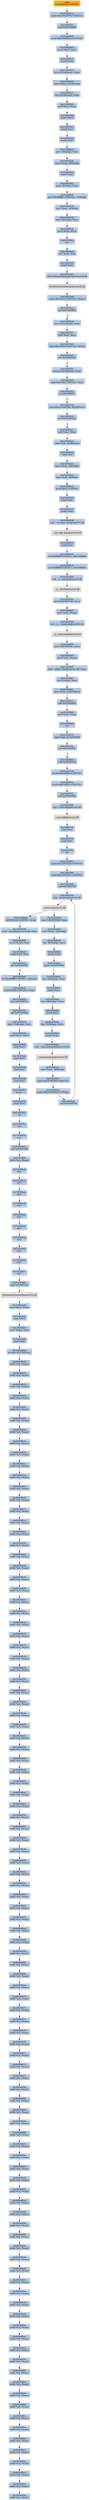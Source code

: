 digraph G {
node[shape=rectangle,style=filled,fillcolor=lightsteelblue,color=lightsteelblue]
bgcolor="transparent"
a0x010055c8pushl_0x70UINT8[label="start\npushl $0x70<UINT8>",color="lightgrey",fillcolor="orange"];
a0x010055capushl_0x1001978UINT32[label="0x010055ca\npushl $0x1001978<UINT32>"];
a0x010055cfcall_0x01005808[label="0x010055cf\ncall 0x01005808"];
a0x01005808pushl_0x100585aUINT32[label="0x01005808\npushl $0x100585a<UINT32>"];
a0x0100580dmovl_fs_0_eax[label="0x0100580d\nmovl %fs:0, %eax"];
a0x01005813pushl_eax[label="0x01005813\npushl %eax"];
a0x01005814movl_0x10esp__eax[label="0x01005814\nmovl 0x10(%esp), %eax"];
a0x01005818movl_ebp_0x10esp_[label="0x01005818\nmovl %ebp, 0x10(%esp)"];
a0x0100581cleal_0x10esp__ebp[label="0x0100581c\nleal 0x10(%esp), %ebp"];
a0x01005820subl_eax_esp[label="0x01005820\nsubl %eax, %esp"];
a0x01005822pushl_ebx[label="0x01005822\npushl %ebx"];
a0x01005823pushl_esi[label="0x01005823\npushl %esi"];
a0x01005824pushl_edi[label="0x01005824\npushl %edi"];
a0x01005825movl__8ebp__eax[label="0x01005825\nmovl -8(%ebp), %eax"];
a0x01005828movl_esp__24ebp_[label="0x01005828\nmovl %esp, -24(%ebp)"];
a0x0100582bpushl_eax[label="0x0100582b\npushl %eax"];
a0x0100582cmovl__4ebp__eax[label="0x0100582c\nmovl -4(%ebp), %eax"];
a0x0100582fmovl_0xffffffffUINT32__4ebp_[label="0x0100582f\nmovl $0xffffffff<UINT32>, -4(%ebp)"];
a0x01005836movl_eax__8ebp_[label="0x01005836\nmovl %eax, -8(%ebp)"];
a0x01005839leal__16ebp__eax[label="0x01005839\nleal -16(%ebp), %eax"];
a0x0100583cmovl_eax_fs_0[label="0x0100583c\nmovl %eax, %fs:0"];
a0x01005842ret[label="0x01005842\nret"];
a0x010055d4xorl_edi_edi[label="0x010055d4\nxorl %edi, %edi"];
a0x010055d6pushl_edi[label="0x010055d6\npushl %edi"];
a0x010055d7call_GetModuleHandleA_kernel32_dll[label="0x010055d7\ncall GetModuleHandleA@kernel32.dll"];
GetModuleHandleA_kernel32_dll[label="GetModuleHandleA@kernel32.dll",color="lightgrey",fillcolor="lightgrey"];
a0x010055ddcmpw_0x5a4dUINT16_eax_[label="0x010055dd\ncmpw $0x5a4d<UINT16>, (%eax)"];
a0x010055e2jne_0x01005603[label="0x010055e2\njne 0x01005603"];
a0x010055e4movl_0x3ceax__ecx[label="0x010055e4\nmovl 0x3c(%eax), %ecx"];
a0x010055e7addl_eax_ecx[label="0x010055e7\naddl %eax, %ecx"];
a0x010055e9cmpl_0x4550UINT32_ecx_[label="0x010055e9\ncmpl $0x4550<UINT32>, (%ecx)"];
a0x010055efjne_0x01005603[label="0x010055ef\njne 0x01005603"];
a0x010055f1movzwl_0x18ecx__eax[label="0x010055f1\nmovzwl 0x18(%ecx), %eax"];
a0x010055f5cmpl_0x10bUINT32_eax[label="0x010055f5\ncmpl $0x10b<UINT32>, %eax"];
a0x010055faje_0x0100561b[label="0x010055fa\nje 0x0100561b"];
a0x0100561bcmpl_0xeUINT8_0x74ecx_[label="0x0100561b\ncmpl $0xe<UINT8>, 0x74(%ecx)"];
a0x0100561fjbe_0x01005603[label="0x0100561f\njbe 0x01005603"];
a0x01005621xorl_eax_eax[label="0x01005621\nxorl %eax, %eax"];
a0x01005623cmpl_edi_0xe8ecx_[label="0x01005623\ncmpl %edi, 0xe8(%ecx)"];
a0x01005629setne_al[label="0x01005629\nsetne %al"];
a0x0100562cmovl_eax__28ebp_[label="0x0100562c\nmovl %eax, -28(%ebp)"];
a0x0100562fmovl_edi__4ebp_[label="0x0100562f\nmovl %edi, -4(%ebp)"];
a0x01005632pushl_0x2UINT8[label="0x01005632\npushl $0x2<UINT8>"];
a0x01005634popl_ebx[label="0x01005634\npopl %ebx"];
a0x01005635pushl_ebx[label="0x01005635\npushl %ebx"];
a0x01005636call___set_app_type_msvcrt_dll[label="0x01005636\ncall __set_app_type@msvcrt.dll"];
a__set_app_type_msvcrt_dll[label="__set_app_type@msvcrt.dll",color="lightgrey",fillcolor="lightgrey"];
a0x0100563cpopl_ecx[label="0x0100563c\npopl %ecx"];
a0x0100563dorl_0xffffffffUINT8_0x01008668[label="0x0100563d\norl $0xffffffff<UINT8>, 0x01008668"];
a0x01005644orl_0xffffffffUINT8_0x0100866c[label="0x01005644\norl $0xffffffff<UINT8>, 0x0100866c"];
a0x0100564bcall___p__fmode_msvcrt_dll[label="0x0100564b\ncall __p__fmode@msvcrt.dll"];
a__p__fmode_msvcrt_dll[label="__p__fmode@msvcrt.dll",color="lightgrey",fillcolor="lightgrey"];
a0x01005651movl_0x01007c00_ecx[label="0x01005651\nmovl 0x01007c00, %ecx"];
a0x01005657movl_ecx_eax_[label="0x01005657\nmovl %ecx, (%eax)"];
a0x01005659call___p__commode_msvcrt_dll[label="0x01005659\ncall __p__commode@msvcrt.dll"];
a__p__commode_msvcrt_dll[label="__p__commode@msvcrt.dll",color="lightgrey",fillcolor="lightgrey"];
a0x0100565fmovl_0x01007bfc_ecx[label="0x0100565f\nmovl 0x01007bfc, %ecx"];
a0x01005665movl_ecx_eax_[label="0x01005665\nmovl %ecx, (%eax)"];
a0x01005667movl__adjust_fdiv_msvcrt_dll_eax[label="0x01005667\nmovl _adjust_fdiv@msvcrt.dll, %eax"];
a0x0100566cmovl_eax__eax[label="0x0100566c\nmovl (%eax), %eax"];
a0x0100566emovl_eax_0x01008670[label="0x0100566e\nmovl %eax, 0x01008670"];
a0x01005673call_0x01005800[label="0x01005673\ncall 0x01005800"];
a0x01005800xorl_eax_eax[label="0x01005800\nxorl %eax, %eax"];
a0x01005802ret[label="0x01005802\nret"];
a0x01005678cmpl_edi_0x010078d0[label="0x01005678\ncmpl %edi, 0x010078d0"];
a0x0100567ejne_0x0100568c[label="0x0100567e\njne 0x0100568c"];
a0x0100568ccall_0x010057e9[label="0x0100568c\ncall 0x010057e9"];
a0x010057e9pushl_0x30000UINT32[label="0x010057e9\npushl $0x30000<UINT32>"];
a0x010057eepushl_0x10000UINT32[label="0x010057ee\npushl $0x10000<UINT32>"];
a0x010057f3call_0x01005866[label="0x010057f3\ncall 0x01005866"];
a0x01005866jmp__controlfp_msvcrt_dll[label="0x01005866\njmp _controlfp@msvcrt.dll"];
a_controlfp_msvcrt_dll[label="_controlfp@msvcrt.dll",color="lightgrey",fillcolor="lightgrey"];
a0x010057f8popl_ecx[label="0x010057f8\npopl %ecx"];
a0x010057f9popl_ecx[label="0x010057f9\npopl %ecx"];
a0x010057faret[label="0x010057fa\nret"];
a0x01005691pushl_0x1007010UINT32[label="0x01005691\npushl $0x1007010<UINT32>"];
a0x01005696pushl_0x100700cUINT32[label="0x01005696\npushl $0x100700c<UINT32>"];
a0x0100569bcall_0x010057de[label="0x0100569b\ncall 0x010057de"];
a0x010057dejmp__initterm_msvcrt_dll[label="0x010057de\njmp _initterm@msvcrt.dll"];
a_initterm_msvcrt_dll[label="_initterm@msvcrt.dll",color="lightgrey",fillcolor="lightgrey"];
a0x010056a0movl_0x01007bf8_eax[label="0x010056a0\nmovl 0x01007bf8, %eax"];
a0x010056a5movl_eax__36ebp_[label="0x010056a5\nmovl %eax, -36(%ebp)"];
a0x010056a8leal__36ebp__eax[label="0x010056a8\nleal -36(%ebp), %eax"];
a0x010056abpushl_eax[label="0x010056ab\npushl %eax"];
a0x010056acpushl_0x01007bf4[label="0x010056ac\npushl 0x01007bf4"];
a0x010056b2leal__44ebp__eax[label="0x010056b2\nleal -44(%ebp), %eax"];
a0x010056b5pushl_eax[label="0x010056b5\npushl %eax"];
a0x010056b6leal__48ebp__eax[label="0x010056b6\nleal -48(%ebp), %eax"];
a0x010056b9pushl_eax[label="0x010056b9\npushl %eax"];
a0x010056baleal__52ebp__eax[label="0x010056ba\nleal -52(%ebp), %eax"];
a0x010056bdpushl_eax[label="0x010056bd\npushl %eax"];
a0x010056becall___wgetmainargs_msvcrt_dll[label="0x010056be\ncall __wgetmainargs@msvcrt.dll"];
a__wgetmainargs_msvcrt_dll[label="__wgetmainargs@msvcrt.dll",color="lightgrey",fillcolor="lightgrey"];
a0x010056c4movl_eax__56ebp_[label="0x010056c4\nmovl %eax, -56(%ebp)"];
a0x010056c7pushl_0x1007008UINT32[label="0x010056c7\npushl $0x1007008<UINT32>"];
a0x010056ccpushl_0x1007000UINT32[label="0x010056cc\npushl $0x1007000<UINT32>"];
a0x010056d1call_0x010057de[label="0x010056d1\ncall 0x010057de"];
a0x010056d6addl_0x24UINT8_esp[label="0x010056d6\naddl $0x24<UINT8>, %esp"];
a0x010056d9movl__wcmdln_msvcrt_dll_eax[label="0x010056d9\nmovl _wcmdln@msvcrt.dll, %eax"];
a0x010056demovl_eax__esi[label="0x010056de\nmovl (%eax), %esi"];
a0x010056e0cmpl_edi_esi[label="0x010056e0\ncmpl %edi, %esi"];
a0x010056e2jne_0x010056f2[label="0x010056e2\njne 0x010056f2"];
a0x010056e4orl_0xffffffffUINT8__4ebp_[label="0x010056e4\norl $0xffffffff<UINT8>, -4(%ebp)"];
a0x010056e8movl_0xffUINT32_eax[label="0x010056e8\nmovl $0xff<UINT32>, %eax"];
a0x010056edjmp_0x010057ac[label="0x010056ed\njmp 0x010057ac"];
a0x010057accall_0x01005843[label="0x010057ac\ncall 0x01005843"];
a0x01005843movl__16ebp__ecx[label="0x01005843\nmovl -16(%ebp), %ecx"];
a0x01005846movl_ecx_fs_0[label="0x01005846\nmovl %ecx, %fs:0"];
a0x0100584dpopl_ecx[label="0x0100584d\npopl %ecx"];
a0x0100584epopl_edi[label="0x0100584e\npopl %edi"];
a0x0100584fpopl_esi[label="0x0100584f\npopl %esi"];
a0x01005850popl_ebx[label="0x01005850\npopl %ebx"];
a0x01005851leave_[label="0x01005851\nleave "];
a0x01005852pushl_ecx[label="0x01005852\npushl %ecx"];
a0x01005853ret[label="0x01005853\nret"];
a0x010057b1ret[label="0x010057b1\nret"];
a0x7c8000c0nop_[label="0x7c8000c0\nnop "];
a0x7c8000c1call_0x63d7f9f4[label="0x7c8000c1\ncall 0x63d7f9f4"];
a0x63d7f9f4addb_al_eax_[label="0x63d7f9f4\naddb %al, (%eax)"];
a0x7c839aa8int3_[label="0x7c839aa8\nint3 "];
a0x7c839aa9int3_[label="0x7c839aa9\nint3 "];
a0x7c839aaaint3_[label="0x7c839aaa\nint3 "];
a0x7c839aabint3_[label="0x7c839aab\nint3 "];
a0x7c839aacint3_[label="0x7c839aac\nint3 "];
a0x7c839aadint3_[label="0x7c839aad\nint3 "];
a0x7c839aaeint3_[label="0x7c839aae\nint3 "];
a0x7c839aafint3_[label="0x7c839aaf\nint3 "];
a0x7c839ab0int3_[label="0x7c839ab0\nint3 "];
a0x7c839ab1int3_[label="0x7c839ab1\nint3 "];
a0x7c839ab2jmp_0x7c801e1a[label="0x7c839ab2\njmp 0x7c801e1a"];
TerminateProcess_kernel32_dll[label="TerminateProcess@kernel32.dll",color="lightgrey",fillcolor="lightgrey"];
a0x7c9032a8movl_fs_0_esp[label="0x7c9032a8\nmovl %fs:0, %esp"];
a0x7c9032afpopl_fs_0[label="0x7c9032af\npopl %fs:0"];
a0x7c9032b6movl_ebp_esp[label="0x7c9032b6\nmovl %ebp, %esp"];
a0x7c9032b8popl_ebp[label="0x7c9032b8\npopl %ebp"];
a0x7c9032b9ret_0x14UINT16[label="0x7c9032b9\nret $0x14<UINT16>"];
a0x00000000addb_al_eax_[label="0x00000000\naddb %al, (%eax)"];
a0x00000002addb_al_eax_[label="0x00000002\naddb %al, (%eax)"];
a0x00000004addb_al_eax_[label="0x00000004\naddb %al, (%eax)"];
a0x00000006addb_al_eax_[label="0x00000006\naddb %al, (%eax)"];
a0x00000008addb_al_eax_[label="0x00000008\naddb %al, (%eax)"];
a0x0000000aaddb_al_eax_[label="0x0000000a\naddb %al, (%eax)"];
a0x0000000caddb_al_eax_[label="0x0000000c\naddb %al, (%eax)"];
a0x0000000eaddb_al_eax_[label="0x0000000e\naddb %al, (%eax)"];
a0x00000010addb_al_eax_[label="0x00000010\naddb %al, (%eax)"];
a0x00000012addb_al_eax_[label="0x00000012\naddb %al, (%eax)"];
a0x00000014addb_al_eax_[label="0x00000014\naddb %al, (%eax)"];
a0x00000016addb_al_eax_[label="0x00000016\naddb %al, (%eax)"];
a0x00000018addb_al_eax_[label="0x00000018\naddb %al, (%eax)"];
a0x0000001aaddb_al_eax_[label="0x0000001a\naddb %al, (%eax)"];
a0x0000001caddb_al_eax_[label="0x0000001c\naddb %al, (%eax)"];
a0x0000001eaddb_al_eax_[label="0x0000001e\naddb %al, (%eax)"];
a0x00000020addb_al_eax_[label="0x00000020\naddb %al, (%eax)"];
a0x00000022addb_al_eax_[label="0x00000022\naddb %al, (%eax)"];
a0x00000024addb_al_eax_[label="0x00000024\naddb %al, (%eax)"];
a0x00000026addb_al_eax_[label="0x00000026\naddb %al, (%eax)"];
a0x00000028addb_al_eax_[label="0x00000028\naddb %al, (%eax)"];
a0x0000002aaddb_al_eax_[label="0x0000002a\naddb %al, (%eax)"];
a0x0000002caddb_al_eax_[label="0x0000002c\naddb %al, (%eax)"];
a0x0000002eaddb_al_eax_[label="0x0000002e\naddb %al, (%eax)"];
a0x00000030addb_al_eax_[label="0x00000030\naddb %al, (%eax)"];
a0x00000032addb_al_eax_[label="0x00000032\naddb %al, (%eax)"];
a0x00000034addb_al_eax_[label="0x00000034\naddb %al, (%eax)"];
a0x00000036addb_al_eax_[label="0x00000036\naddb %al, (%eax)"];
a0x00000038addb_al_eax_[label="0x00000038\naddb %al, (%eax)"];
a0x0000003aaddb_al_eax_[label="0x0000003a\naddb %al, (%eax)"];
a0x0000003caddb_al_eax_[label="0x0000003c\naddb %al, (%eax)"];
a0x0000003eaddb_al_eax_[label="0x0000003e\naddb %al, (%eax)"];
a0x00000040addb_al_eax_[label="0x00000040\naddb %al, (%eax)"];
a0x00000042addb_al_eax_[label="0x00000042\naddb %al, (%eax)"];
a0x00000044addb_al_eax_[label="0x00000044\naddb %al, (%eax)"];
a0x00000046addb_al_eax_[label="0x00000046\naddb %al, (%eax)"];
a0x00000048addb_al_eax_[label="0x00000048\naddb %al, (%eax)"];
a0x0000004aaddb_al_eax_[label="0x0000004a\naddb %al, (%eax)"];
a0x0000004caddb_al_eax_[label="0x0000004c\naddb %al, (%eax)"];
a0x0000004eaddb_al_eax_[label="0x0000004e\naddb %al, (%eax)"];
a0x00000050addb_al_eax_[label="0x00000050\naddb %al, (%eax)"];
a0x00000052addb_al_eax_[label="0x00000052\naddb %al, (%eax)"];
a0x00000054addb_al_eax_[label="0x00000054\naddb %al, (%eax)"];
a0x00000056addb_al_eax_[label="0x00000056\naddb %al, (%eax)"];
a0x00000058addb_al_eax_[label="0x00000058\naddb %al, (%eax)"];
a0x0000005aaddb_al_eax_[label="0x0000005a\naddb %al, (%eax)"];
a0x0000005caddb_al_eax_[label="0x0000005c\naddb %al, (%eax)"];
a0x0000005eaddb_al_eax_[label="0x0000005e\naddb %al, (%eax)"];
a0x00000060addb_al_eax_[label="0x00000060\naddb %al, (%eax)"];
a0x00000062addb_al_eax_[label="0x00000062\naddb %al, (%eax)"];
a0x00000064addb_al_eax_[label="0x00000064\naddb %al, (%eax)"];
a0x00000066addb_al_eax_[label="0x00000066\naddb %al, (%eax)"];
a0x00000068addb_al_eax_[label="0x00000068\naddb %al, (%eax)"];
a0x0000006aaddb_al_eax_[label="0x0000006a\naddb %al, (%eax)"];
a0x0000006caddb_al_eax_[label="0x0000006c\naddb %al, (%eax)"];
a0x0000006eaddb_al_eax_[label="0x0000006e\naddb %al, (%eax)"];
a0x00000070addb_al_eax_[label="0x00000070\naddb %al, (%eax)"];
a0x00000072addb_al_eax_[label="0x00000072\naddb %al, (%eax)"];
a0x00000074addb_al_eax_[label="0x00000074\naddb %al, (%eax)"];
a0x00000076addb_al_eax_[label="0x00000076\naddb %al, (%eax)"];
a0x00000078addb_al_eax_[label="0x00000078\naddb %al, (%eax)"];
a0x0000007aaddb_al_eax_[label="0x0000007a\naddb %al, (%eax)"];
a0x0000007caddb_al_eax_[label="0x0000007c\naddb %al, (%eax)"];
a0x0000007eaddb_al_eax_[label="0x0000007e\naddb %al, (%eax)"];
a0x00000080addb_al_eax_[label="0x00000080\naddb %al, (%eax)"];
a0x00000082addb_al_eax_[label="0x00000082\naddb %al, (%eax)"];
a0x00000084addb_al_eax_[label="0x00000084\naddb %al, (%eax)"];
a0x00000086addb_al_eax_[label="0x00000086\naddb %al, (%eax)"];
a0x00000088addb_al_eax_[label="0x00000088\naddb %al, (%eax)"];
a0x0000008aaddb_al_eax_[label="0x0000008a\naddb %al, (%eax)"];
a0x0000008caddb_al_eax_[label="0x0000008c\naddb %al, (%eax)"];
a0x0000008eaddb_al_eax_[label="0x0000008e\naddb %al, (%eax)"];
a0x00000090addb_al_eax_[label="0x00000090\naddb %al, (%eax)"];
a0x00000092addb_al_eax_[label="0x00000092\naddb %al, (%eax)"];
a0x00000094addb_al_eax_[label="0x00000094\naddb %al, (%eax)"];
a0x00000096addb_al_eax_[label="0x00000096\naddb %al, (%eax)"];
a0x00000098addb_al_eax_[label="0x00000098\naddb %al, (%eax)"];
a0x0000009aaddb_al_eax_[label="0x0000009a\naddb %al, (%eax)"];
a0x0000009caddb_al_eax_[label="0x0000009c\naddb %al, (%eax)"];
a0x0000009eaddb_al_eax_[label="0x0000009e\naddb %al, (%eax)"];
a0x000000a0addb_al_eax_[label="0x000000a0\naddb %al, (%eax)"];
a0x000000a2addb_al_eax_[label="0x000000a2\naddb %al, (%eax)"];
a0x000000a4addb_al_eax_[label="0x000000a4\naddb %al, (%eax)"];
a0x000000a6addb_al_eax_[label="0x000000a6\naddb %al, (%eax)"];
a0x000000a8addb_al_eax_[label="0x000000a8\naddb %al, (%eax)"];
a0x000000aaaddb_al_eax_[label="0x000000aa\naddb %al, (%eax)"];
a0x000000acaddb_al_eax_[label="0x000000ac\naddb %al, (%eax)"];
a0x000000aeaddb_al_eax_[label="0x000000ae\naddb %al, (%eax)"];
a0x000000b0addb_al_eax_[label="0x000000b0\naddb %al, (%eax)"];
a0x000000b2addb_al_eax_[label="0x000000b2\naddb %al, (%eax)"];
a0x000000b4addb_al_eax_[label="0x000000b4\naddb %al, (%eax)"];
a0x000000b6addb_al_eax_[label="0x000000b6\naddb %al, (%eax)"];
a0x000000b8addb_al_eax_[label="0x000000b8\naddb %al, (%eax)"];
a0x000000baaddb_al_eax_[label="0x000000ba\naddb %al, (%eax)"];
a0x000000bcaddb_al_eax_[label="0x000000bc\naddb %al, (%eax)"];
a0x000000beaddb_al_eax_[label="0x000000be\naddb %al, (%eax)"];
a0x000000c0addb_al_eax_[label="0x000000c0\naddb %al, (%eax)"];
a0x000000c2addb_al_eax_[label="0x000000c2\naddb %al, (%eax)"];
a0x000000c4addb_al_eax_[label="0x000000c4\naddb %al, (%eax)"];
a0x000000c6addb_al_eax_[label="0x000000c6\naddb %al, (%eax)"];
a0x000000c8addb_al_eax_[label="0x000000c8\naddb %al, (%eax)"];
a0x010055c8pushl_0x70UINT8 -> a0x010055capushl_0x1001978UINT32 [color="#000000"];
a0x010055capushl_0x1001978UINT32 -> a0x010055cfcall_0x01005808 [color="#000000"];
a0x010055cfcall_0x01005808 -> a0x01005808pushl_0x100585aUINT32 [color="#000000"];
a0x01005808pushl_0x100585aUINT32 -> a0x0100580dmovl_fs_0_eax [color="#000000"];
a0x0100580dmovl_fs_0_eax -> a0x01005813pushl_eax [color="#000000"];
a0x01005813pushl_eax -> a0x01005814movl_0x10esp__eax [color="#000000"];
a0x01005814movl_0x10esp__eax -> a0x01005818movl_ebp_0x10esp_ [color="#000000"];
a0x01005818movl_ebp_0x10esp_ -> a0x0100581cleal_0x10esp__ebp [color="#000000"];
a0x0100581cleal_0x10esp__ebp -> a0x01005820subl_eax_esp [color="#000000"];
a0x01005820subl_eax_esp -> a0x01005822pushl_ebx [color="#000000"];
a0x01005822pushl_ebx -> a0x01005823pushl_esi [color="#000000"];
a0x01005823pushl_esi -> a0x01005824pushl_edi [color="#000000"];
a0x01005824pushl_edi -> a0x01005825movl__8ebp__eax [color="#000000"];
a0x01005825movl__8ebp__eax -> a0x01005828movl_esp__24ebp_ [color="#000000"];
a0x01005828movl_esp__24ebp_ -> a0x0100582bpushl_eax [color="#000000"];
a0x0100582bpushl_eax -> a0x0100582cmovl__4ebp__eax [color="#000000"];
a0x0100582cmovl__4ebp__eax -> a0x0100582fmovl_0xffffffffUINT32__4ebp_ [color="#000000"];
a0x0100582fmovl_0xffffffffUINT32__4ebp_ -> a0x01005836movl_eax__8ebp_ [color="#000000"];
a0x01005836movl_eax__8ebp_ -> a0x01005839leal__16ebp__eax [color="#000000"];
a0x01005839leal__16ebp__eax -> a0x0100583cmovl_eax_fs_0 [color="#000000"];
a0x0100583cmovl_eax_fs_0 -> a0x01005842ret [color="#000000"];
a0x01005842ret -> a0x010055d4xorl_edi_edi [color="#000000"];
a0x010055d4xorl_edi_edi -> a0x010055d6pushl_edi [color="#000000"];
a0x010055d6pushl_edi -> a0x010055d7call_GetModuleHandleA_kernel32_dll [color="#000000"];
a0x010055d7call_GetModuleHandleA_kernel32_dll -> GetModuleHandleA_kernel32_dll [color="#000000"];
GetModuleHandleA_kernel32_dll -> a0x010055ddcmpw_0x5a4dUINT16_eax_ [color="#000000"];
a0x010055ddcmpw_0x5a4dUINT16_eax_ -> a0x010055e2jne_0x01005603 [color="#000000"];
a0x010055e2jne_0x01005603 -> a0x010055e4movl_0x3ceax__ecx [color="#000000",label="F"];
a0x010055e4movl_0x3ceax__ecx -> a0x010055e7addl_eax_ecx [color="#000000"];
a0x010055e7addl_eax_ecx -> a0x010055e9cmpl_0x4550UINT32_ecx_ [color="#000000"];
a0x010055e9cmpl_0x4550UINT32_ecx_ -> a0x010055efjne_0x01005603 [color="#000000"];
a0x010055efjne_0x01005603 -> a0x010055f1movzwl_0x18ecx__eax [color="#000000",label="F"];
a0x010055f1movzwl_0x18ecx__eax -> a0x010055f5cmpl_0x10bUINT32_eax [color="#000000"];
a0x010055f5cmpl_0x10bUINT32_eax -> a0x010055faje_0x0100561b [color="#000000"];
a0x010055faje_0x0100561b -> a0x0100561bcmpl_0xeUINT8_0x74ecx_ [color="#000000",label="T"];
a0x0100561bcmpl_0xeUINT8_0x74ecx_ -> a0x0100561fjbe_0x01005603 [color="#000000"];
a0x0100561fjbe_0x01005603 -> a0x01005621xorl_eax_eax [color="#000000",label="F"];
a0x01005621xorl_eax_eax -> a0x01005623cmpl_edi_0xe8ecx_ [color="#000000"];
a0x01005623cmpl_edi_0xe8ecx_ -> a0x01005629setne_al [color="#000000"];
a0x01005629setne_al -> a0x0100562cmovl_eax__28ebp_ [color="#000000"];
a0x0100562cmovl_eax__28ebp_ -> a0x0100562fmovl_edi__4ebp_ [color="#000000"];
a0x0100562fmovl_edi__4ebp_ -> a0x01005632pushl_0x2UINT8 [color="#000000"];
a0x01005632pushl_0x2UINT8 -> a0x01005634popl_ebx [color="#000000"];
a0x01005634popl_ebx -> a0x01005635pushl_ebx [color="#000000"];
a0x01005635pushl_ebx -> a0x01005636call___set_app_type_msvcrt_dll [color="#000000"];
a0x01005636call___set_app_type_msvcrt_dll -> a__set_app_type_msvcrt_dll [color="#000000"];
a__set_app_type_msvcrt_dll -> a0x0100563cpopl_ecx [color="#000000"];
a0x0100563cpopl_ecx -> a0x0100563dorl_0xffffffffUINT8_0x01008668 [color="#000000"];
a0x0100563dorl_0xffffffffUINT8_0x01008668 -> a0x01005644orl_0xffffffffUINT8_0x0100866c [color="#000000"];
a0x01005644orl_0xffffffffUINT8_0x0100866c -> a0x0100564bcall___p__fmode_msvcrt_dll [color="#000000"];
a0x0100564bcall___p__fmode_msvcrt_dll -> a__p__fmode_msvcrt_dll [color="#000000"];
a__p__fmode_msvcrt_dll -> a0x01005651movl_0x01007c00_ecx [color="#000000"];
a0x01005651movl_0x01007c00_ecx -> a0x01005657movl_ecx_eax_ [color="#000000"];
a0x01005657movl_ecx_eax_ -> a0x01005659call___p__commode_msvcrt_dll [color="#000000"];
a0x01005659call___p__commode_msvcrt_dll -> a__p__commode_msvcrt_dll [color="#000000"];
a__p__commode_msvcrt_dll -> a0x0100565fmovl_0x01007bfc_ecx [color="#000000"];
a0x0100565fmovl_0x01007bfc_ecx -> a0x01005665movl_ecx_eax_ [color="#000000"];
a0x01005665movl_ecx_eax_ -> a0x01005667movl__adjust_fdiv_msvcrt_dll_eax [color="#000000"];
a0x01005667movl__adjust_fdiv_msvcrt_dll_eax -> a0x0100566cmovl_eax__eax [color="#000000"];
a0x0100566cmovl_eax__eax -> a0x0100566emovl_eax_0x01008670 [color="#000000"];
a0x0100566emovl_eax_0x01008670 -> a0x01005673call_0x01005800 [color="#000000"];
a0x01005673call_0x01005800 -> a0x01005800xorl_eax_eax [color="#000000"];
a0x01005800xorl_eax_eax -> a0x01005802ret [color="#000000"];
a0x01005802ret -> a0x01005678cmpl_edi_0x010078d0 [color="#000000"];
a0x01005678cmpl_edi_0x010078d0 -> a0x0100567ejne_0x0100568c [color="#000000"];
a0x0100567ejne_0x0100568c -> a0x0100568ccall_0x010057e9 [color="#000000",label="T"];
a0x0100568ccall_0x010057e9 -> a0x010057e9pushl_0x30000UINT32 [color="#000000"];
a0x010057e9pushl_0x30000UINT32 -> a0x010057eepushl_0x10000UINT32 [color="#000000"];
a0x010057eepushl_0x10000UINT32 -> a0x010057f3call_0x01005866 [color="#000000"];
a0x010057f3call_0x01005866 -> a0x01005866jmp__controlfp_msvcrt_dll [color="#000000"];
a0x01005866jmp__controlfp_msvcrt_dll -> a_controlfp_msvcrt_dll [color="#000000"];
a_controlfp_msvcrt_dll -> a0x010057f8popl_ecx [color="#000000"];
a0x010057f8popl_ecx -> a0x010057f9popl_ecx [color="#000000"];
a0x010057f9popl_ecx -> a0x010057faret [color="#000000"];
a0x010057faret -> a0x01005691pushl_0x1007010UINT32 [color="#000000"];
a0x01005691pushl_0x1007010UINT32 -> a0x01005696pushl_0x100700cUINT32 [color="#000000"];
a0x01005696pushl_0x100700cUINT32 -> a0x0100569bcall_0x010057de [color="#000000"];
a0x0100569bcall_0x010057de -> a0x010057dejmp__initterm_msvcrt_dll [color="#000000"];
a0x010057dejmp__initterm_msvcrt_dll -> a_initterm_msvcrt_dll [color="#000000"];
a_initterm_msvcrt_dll -> a0x010056a0movl_0x01007bf8_eax [color="#000000"];
a0x010056a0movl_0x01007bf8_eax -> a0x010056a5movl_eax__36ebp_ [color="#000000"];
a0x010056a5movl_eax__36ebp_ -> a0x010056a8leal__36ebp__eax [color="#000000"];
a0x010056a8leal__36ebp__eax -> a0x010056abpushl_eax [color="#000000"];
a0x010056abpushl_eax -> a0x010056acpushl_0x01007bf4 [color="#000000"];
a0x010056acpushl_0x01007bf4 -> a0x010056b2leal__44ebp__eax [color="#000000"];
a0x010056b2leal__44ebp__eax -> a0x010056b5pushl_eax [color="#000000"];
a0x010056b5pushl_eax -> a0x010056b6leal__48ebp__eax [color="#000000"];
a0x010056b6leal__48ebp__eax -> a0x010056b9pushl_eax [color="#000000"];
a0x010056b9pushl_eax -> a0x010056baleal__52ebp__eax [color="#000000"];
a0x010056baleal__52ebp__eax -> a0x010056bdpushl_eax [color="#000000"];
a0x010056bdpushl_eax -> a0x010056becall___wgetmainargs_msvcrt_dll [color="#000000"];
a0x010056becall___wgetmainargs_msvcrt_dll -> a__wgetmainargs_msvcrt_dll [color="#000000"];
a__wgetmainargs_msvcrt_dll -> a0x010056c4movl_eax__56ebp_ [color="#000000"];
a0x010056c4movl_eax__56ebp_ -> a0x010056c7pushl_0x1007008UINT32 [color="#000000"];
a0x010056c7pushl_0x1007008UINT32 -> a0x010056ccpushl_0x1007000UINT32 [color="#000000"];
a0x010056ccpushl_0x1007000UINT32 -> a0x010056d1call_0x010057de [color="#000000"];
a0x010056d1call_0x010057de -> a0x010057dejmp__initterm_msvcrt_dll [color="#000000"];
a_initterm_msvcrt_dll -> a0x010056d6addl_0x24UINT8_esp [color="#000000"];
a0x010056d6addl_0x24UINT8_esp -> a0x010056d9movl__wcmdln_msvcrt_dll_eax [color="#000000"];
a0x010056d9movl__wcmdln_msvcrt_dll_eax -> a0x010056demovl_eax__esi [color="#000000"];
a0x010056demovl_eax__esi -> a0x010056e0cmpl_edi_esi [color="#000000"];
a0x010056e0cmpl_edi_esi -> a0x010056e2jne_0x010056f2 [color="#000000"];
a0x010056e2jne_0x010056f2 -> a0x010056e4orl_0xffffffffUINT8__4ebp_ [color="#000000",label="F"];
a0x010056e4orl_0xffffffffUINT8__4ebp_ -> a0x010056e8movl_0xffUINT32_eax [color="#000000"];
a0x010056e8movl_0xffUINT32_eax -> a0x010056edjmp_0x010057ac [color="#000000"];
a0x010056edjmp_0x010057ac -> a0x010057accall_0x01005843 [color="#000000"];
a0x010057accall_0x01005843 -> a0x01005843movl__16ebp__ecx [color="#000000"];
a0x01005843movl__16ebp__ecx -> a0x01005846movl_ecx_fs_0 [color="#000000"];
a0x01005846movl_ecx_fs_0 -> a0x0100584dpopl_ecx [color="#000000"];
a0x0100584dpopl_ecx -> a0x0100584epopl_edi [color="#000000"];
a0x0100584epopl_edi -> a0x0100584fpopl_esi [color="#000000"];
a0x0100584fpopl_esi -> a0x01005850popl_ebx [color="#000000"];
a0x01005850popl_ebx -> a0x01005851leave_ [color="#000000"];
a0x01005851leave_ -> a0x01005852pushl_ecx [color="#000000"];
a0x01005852pushl_ecx -> a0x01005853ret [color="#000000"];
a0x01005853ret -> a0x010057b1ret [color="#000000"];
a0x010057b1ret -> a0x7c8000c0nop_ [color="#000000"];
a0x7c8000c0nop_ -> a0x7c8000c1call_0x63d7f9f4 [color="#000000"];
a0x7c8000c1call_0x63d7f9f4 -> a0x63d7f9f4addb_al_eax_ [color="#000000"];
a0x63d7f9f4addb_al_eax_ -> a0x7c839aa8int3_ [color="#000000"];
a0x7c839aa8int3_ -> a0x7c839aa9int3_ [color="#000000"];
a0x7c839aa9int3_ -> a0x7c839aaaint3_ [color="#000000"];
a0x7c839aaaint3_ -> a0x7c839aabint3_ [color="#000000"];
a0x7c839aabint3_ -> a0x7c839aacint3_ [color="#000000"];
a0x7c839aacint3_ -> a0x7c839aadint3_ [color="#000000"];
a0x7c839aadint3_ -> a0x7c839aaeint3_ [color="#000000"];
a0x7c839aaeint3_ -> a0x7c839aafint3_ [color="#000000"];
a0x7c839aafint3_ -> a0x7c839ab0int3_ [color="#000000"];
a0x7c839ab0int3_ -> a0x7c839ab1int3_ [color="#000000"];
a0x7c839ab1int3_ -> a0x7c839ab2jmp_0x7c801e1a [color="#000000"];
a0x7c839ab2jmp_0x7c801e1a -> TerminateProcess_kernel32_dll [color="#000000"];
TerminateProcess_kernel32_dll -> a0x7c9032a8movl_fs_0_esp [color="#000000"];
a0x7c9032a8movl_fs_0_esp -> a0x7c9032afpopl_fs_0 [color="#000000"];
a0x7c9032afpopl_fs_0 -> a0x7c9032b6movl_ebp_esp [color="#000000"];
a0x7c9032b6movl_ebp_esp -> a0x7c9032b8popl_ebp [color="#000000"];
a0x7c9032b8popl_ebp -> a0x7c9032b9ret_0x14UINT16 [color="#000000"];
a0x7c9032b9ret_0x14UINT16 -> a0x00000000addb_al_eax_ [color="#000000"];
a0x00000000addb_al_eax_ -> a0x00000002addb_al_eax_ [color="#000000"];
a0x00000002addb_al_eax_ -> a0x00000004addb_al_eax_ [color="#000000"];
a0x00000004addb_al_eax_ -> a0x00000006addb_al_eax_ [color="#000000"];
a0x00000006addb_al_eax_ -> a0x00000008addb_al_eax_ [color="#000000"];
a0x00000008addb_al_eax_ -> a0x0000000aaddb_al_eax_ [color="#000000"];
a0x0000000aaddb_al_eax_ -> a0x0000000caddb_al_eax_ [color="#000000"];
a0x0000000caddb_al_eax_ -> a0x0000000eaddb_al_eax_ [color="#000000"];
a0x0000000eaddb_al_eax_ -> a0x00000010addb_al_eax_ [color="#000000"];
a0x00000010addb_al_eax_ -> a0x00000012addb_al_eax_ [color="#000000"];
a0x00000012addb_al_eax_ -> a0x00000014addb_al_eax_ [color="#000000"];
a0x00000014addb_al_eax_ -> a0x00000016addb_al_eax_ [color="#000000"];
a0x00000016addb_al_eax_ -> a0x00000018addb_al_eax_ [color="#000000"];
a0x00000018addb_al_eax_ -> a0x0000001aaddb_al_eax_ [color="#000000"];
a0x0000001aaddb_al_eax_ -> a0x0000001caddb_al_eax_ [color="#000000"];
a0x0000001caddb_al_eax_ -> a0x0000001eaddb_al_eax_ [color="#000000"];
a0x0000001eaddb_al_eax_ -> a0x00000020addb_al_eax_ [color="#000000"];
a0x00000020addb_al_eax_ -> a0x00000022addb_al_eax_ [color="#000000"];
a0x00000022addb_al_eax_ -> a0x00000024addb_al_eax_ [color="#000000"];
a0x00000024addb_al_eax_ -> a0x00000026addb_al_eax_ [color="#000000"];
a0x00000026addb_al_eax_ -> a0x00000028addb_al_eax_ [color="#000000"];
a0x00000028addb_al_eax_ -> a0x0000002aaddb_al_eax_ [color="#000000"];
a0x0000002aaddb_al_eax_ -> a0x0000002caddb_al_eax_ [color="#000000"];
a0x0000002caddb_al_eax_ -> a0x0000002eaddb_al_eax_ [color="#000000"];
a0x0000002eaddb_al_eax_ -> a0x00000030addb_al_eax_ [color="#000000"];
a0x00000030addb_al_eax_ -> a0x00000032addb_al_eax_ [color="#000000"];
a0x00000032addb_al_eax_ -> a0x00000034addb_al_eax_ [color="#000000"];
a0x00000034addb_al_eax_ -> a0x00000036addb_al_eax_ [color="#000000"];
a0x00000036addb_al_eax_ -> a0x00000038addb_al_eax_ [color="#000000"];
a0x00000038addb_al_eax_ -> a0x0000003aaddb_al_eax_ [color="#000000"];
a0x0000003aaddb_al_eax_ -> a0x0000003caddb_al_eax_ [color="#000000"];
a0x0000003caddb_al_eax_ -> a0x0000003eaddb_al_eax_ [color="#000000"];
a0x0000003eaddb_al_eax_ -> a0x00000040addb_al_eax_ [color="#000000"];
a0x00000040addb_al_eax_ -> a0x00000042addb_al_eax_ [color="#000000"];
a0x00000042addb_al_eax_ -> a0x00000044addb_al_eax_ [color="#000000"];
a0x00000044addb_al_eax_ -> a0x00000046addb_al_eax_ [color="#000000"];
a0x00000046addb_al_eax_ -> a0x00000048addb_al_eax_ [color="#000000"];
a0x00000048addb_al_eax_ -> a0x0000004aaddb_al_eax_ [color="#000000"];
a0x0000004aaddb_al_eax_ -> a0x0000004caddb_al_eax_ [color="#000000"];
a0x0000004caddb_al_eax_ -> a0x0000004eaddb_al_eax_ [color="#000000"];
a0x0000004eaddb_al_eax_ -> a0x00000050addb_al_eax_ [color="#000000"];
a0x00000050addb_al_eax_ -> a0x00000052addb_al_eax_ [color="#000000"];
a0x00000052addb_al_eax_ -> a0x00000054addb_al_eax_ [color="#000000"];
a0x00000054addb_al_eax_ -> a0x00000056addb_al_eax_ [color="#000000"];
a0x00000056addb_al_eax_ -> a0x00000058addb_al_eax_ [color="#000000"];
a0x00000058addb_al_eax_ -> a0x0000005aaddb_al_eax_ [color="#000000"];
a0x0000005aaddb_al_eax_ -> a0x0000005caddb_al_eax_ [color="#000000"];
a0x0000005caddb_al_eax_ -> a0x0000005eaddb_al_eax_ [color="#000000"];
a0x0000005eaddb_al_eax_ -> a0x00000060addb_al_eax_ [color="#000000"];
a0x00000060addb_al_eax_ -> a0x00000062addb_al_eax_ [color="#000000"];
a0x00000062addb_al_eax_ -> a0x00000064addb_al_eax_ [color="#000000"];
a0x00000064addb_al_eax_ -> a0x00000066addb_al_eax_ [color="#000000"];
a0x00000066addb_al_eax_ -> a0x00000068addb_al_eax_ [color="#000000"];
a0x00000068addb_al_eax_ -> a0x0000006aaddb_al_eax_ [color="#000000"];
a0x0000006aaddb_al_eax_ -> a0x0000006caddb_al_eax_ [color="#000000"];
a0x0000006caddb_al_eax_ -> a0x0000006eaddb_al_eax_ [color="#000000"];
a0x0000006eaddb_al_eax_ -> a0x00000070addb_al_eax_ [color="#000000"];
a0x00000070addb_al_eax_ -> a0x00000072addb_al_eax_ [color="#000000"];
a0x00000072addb_al_eax_ -> a0x00000074addb_al_eax_ [color="#000000"];
a0x00000074addb_al_eax_ -> a0x00000076addb_al_eax_ [color="#000000"];
a0x00000076addb_al_eax_ -> a0x00000078addb_al_eax_ [color="#000000"];
a0x00000078addb_al_eax_ -> a0x0000007aaddb_al_eax_ [color="#000000"];
a0x0000007aaddb_al_eax_ -> a0x0000007caddb_al_eax_ [color="#000000"];
a0x0000007caddb_al_eax_ -> a0x0000007eaddb_al_eax_ [color="#000000"];
a0x0000007eaddb_al_eax_ -> a0x00000080addb_al_eax_ [color="#000000"];
a0x00000080addb_al_eax_ -> a0x00000082addb_al_eax_ [color="#000000"];
a0x00000082addb_al_eax_ -> a0x00000084addb_al_eax_ [color="#000000"];
a0x00000084addb_al_eax_ -> a0x00000086addb_al_eax_ [color="#000000"];
a0x00000086addb_al_eax_ -> a0x00000088addb_al_eax_ [color="#000000"];
a0x00000088addb_al_eax_ -> a0x0000008aaddb_al_eax_ [color="#000000"];
a0x0000008aaddb_al_eax_ -> a0x0000008caddb_al_eax_ [color="#000000"];
a0x0000008caddb_al_eax_ -> a0x0000008eaddb_al_eax_ [color="#000000"];
a0x0000008eaddb_al_eax_ -> a0x00000090addb_al_eax_ [color="#000000"];
a0x00000090addb_al_eax_ -> a0x00000092addb_al_eax_ [color="#000000"];
a0x00000092addb_al_eax_ -> a0x00000094addb_al_eax_ [color="#000000"];
a0x00000094addb_al_eax_ -> a0x00000096addb_al_eax_ [color="#000000"];
a0x00000096addb_al_eax_ -> a0x00000098addb_al_eax_ [color="#000000"];
a0x00000098addb_al_eax_ -> a0x0000009aaddb_al_eax_ [color="#000000"];
a0x0000009aaddb_al_eax_ -> a0x0000009caddb_al_eax_ [color="#000000"];
a0x0000009caddb_al_eax_ -> a0x0000009eaddb_al_eax_ [color="#000000"];
a0x0000009eaddb_al_eax_ -> a0x000000a0addb_al_eax_ [color="#000000"];
a0x000000a0addb_al_eax_ -> a0x000000a2addb_al_eax_ [color="#000000"];
a0x000000a2addb_al_eax_ -> a0x000000a4addb_al_eax_ [color="#000000"];
a0x000000a4addb_al_eax_ -> a0x000000a6addb_al_eax_ [color="#000000"];
a0x000000a6addb_al_eax_ -> a0x000000a8addb_al_eax_ [color="#000000"];
a0x000000a8addb_al_eax_ -> a0x000000aaaddb_al_eax_ [color="#000000"];
a0x000000aaaddb_al_eax_ -> a0x000000acaddb_al_eax_ [color="#000000"];
a0x000000acaddb_al_eax_ -> a0x000000aeaddb_al_eax_ [color="#000000"];
a0x000000aeaddb_al_eax_ -> a0x000000b0addb_al_eax_ [color="#000000"];
a0x000000b0addb_al_eax_ -> a0x000000b2addb_al_eax_ [color="#000000"];
a0x000000b2addb_al_eax_ -> a0x000000b4addb_al_eax_ [color="#000000"];
a0x000000b4addb_al_eax_ -> a0x000000b6addb_al_eax_ [color="#000000"];
a0x000000b6addb_al_eax_ -> a0x000000b8addb_al_eax_ [color="#000000"];
a0x000000b8addb_al_eax_ -> a0x000000baaddb_al_eax_ [color="#000000"];
a0x000000baaddb_al_eax_ -> a0x000000bcaddb_al_eax_ [color="#000000"];
a0x000000bcaddb_al_eax_ -> a0x000000beaddb_al_eax_ [color="#000000"];
a0x000000beaddb_al_eax_ -> a0x000000c0addb_al_eax_ [color="#000000"];
a0x000000c0addb_al_eax_ -> a0x000000c2addb_al_eax_ [color="#000000"];
a0x000000c2addb_al_eax_ -> a0x000000c4addb_al_eax_ [color="#000000"];
a0x000000c4addb_al_eax_ -> a0x000000c6addb_al_eax_ [color="#000000"];
a0x000000c6addb_al_eax_ -> a0x000000c8addb_al_eax_ [color="#000000"];
}
